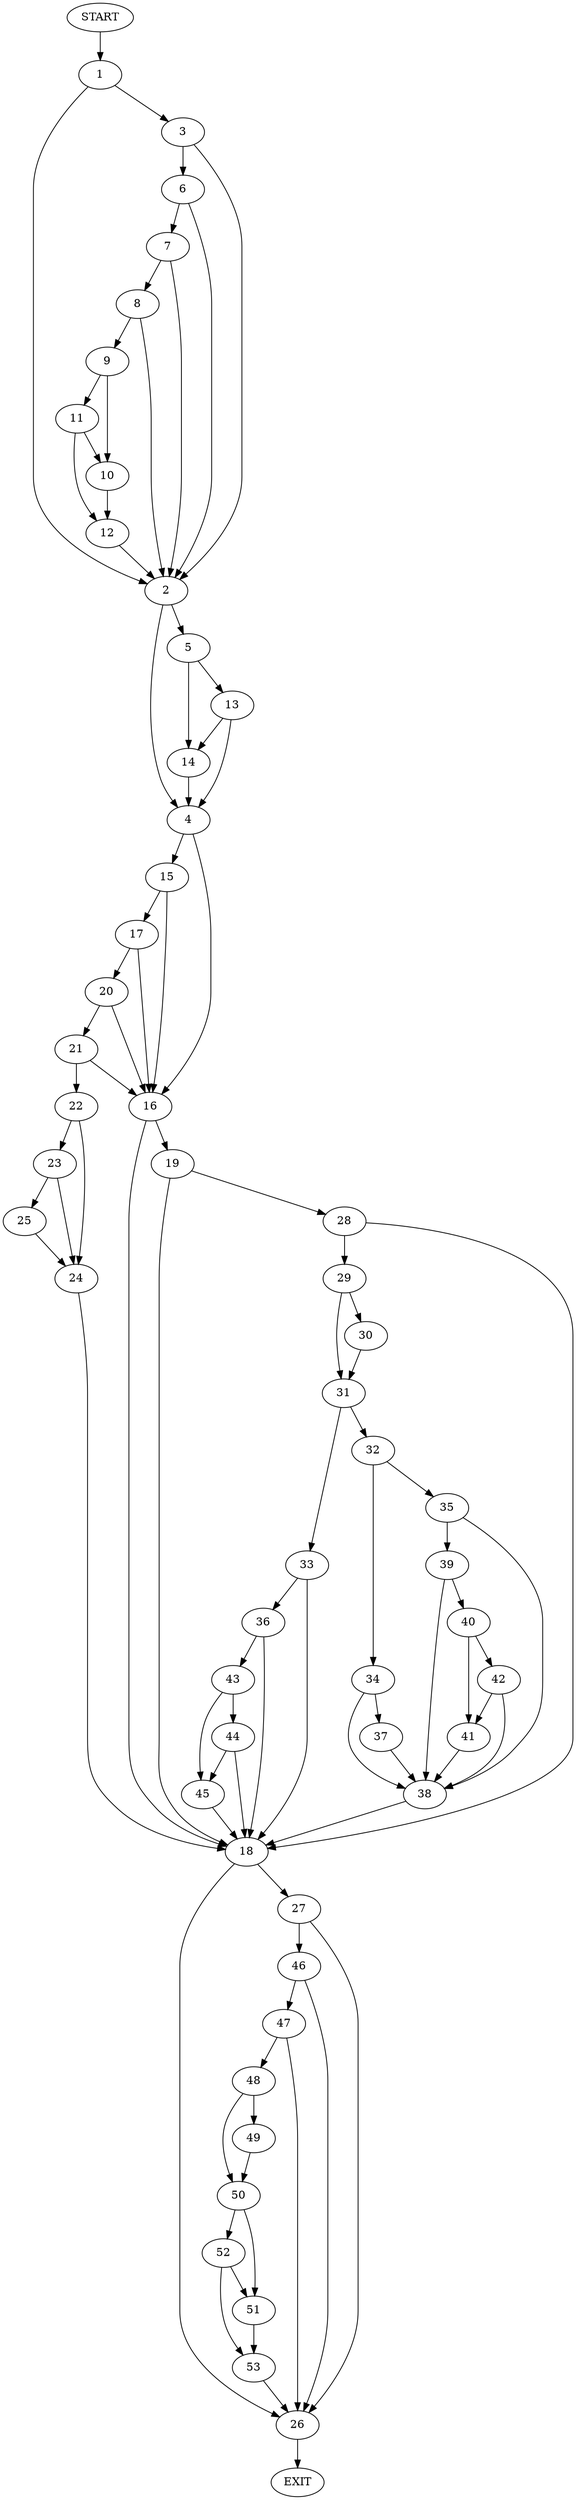 digraph {
0 [label="START"]
54 [label="EXIT"]
0 -> 1
1 -> 2
1 -> 3
2 -> 4
2 -> 5
3 -> 6
3 -> 2
6 -> 2
6 -> 7
7 -> 8
7 -> 2
8 -> 9
8 -> 2
9 -> 10
9 -> 11
10 -> 12
11 -> 10
11 -> 12
12 -> 2
5 -> 13
5 -> 14
4 -> 15
4 -> 16
14 -> 4
13 -> 14
13 -> 4
15 -> 17
15 -> 16
16 -> 18
16 -> 19
17 -> 20
17 -> 16
20 -> 21
20 -> 16
21 -> 22
21 -> 16
22 -> 23
22 -> 24
24 -> 18
23 -> 25
23 -> 24
25 -> 24
18 -> 26
18 -> 27
19 -> 18
19 -> 28
28 -> 29
28 -> 18
29 -> 30
29 -> 31
30 -> 31
31 -> 32
31 -> 33
32 -> 34
32 -> 35
33 -> 18
33 -> 36
34 -> 37
34 -> 38
35 -> 39
35 -> 38
38 -> 18
37 -> 38
39 -> 38
39 -> 40
40 -> 41
40 -> 42
42 -> 41
42 -> 38
41 -> 38
36 -> 18
36 -> 43
43 -> 44
43 -> 45
45 -> 18
44 -> 18
44 -> 45
27 -> 46
27 -> 26
26 -> 54
46 -> 26
46 -> 47
47 -> 48
47 -> 26
48 -> 49
48 -> 50
49 -> 50
50 -> 51
50 -> 52
52 -> 51
52 -> 53
51 -> 53
53 -> 26
}
